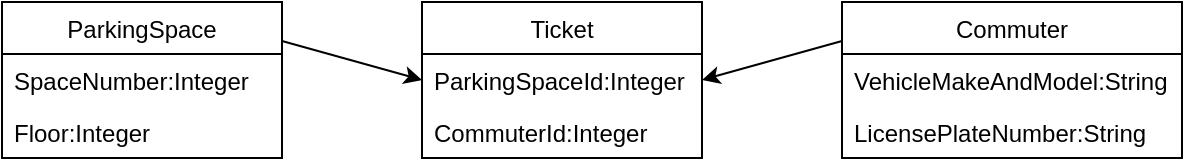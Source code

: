 <mxfile>
    <diagram id="Z5qdiqNZlXRUY6L-MUvk" name="Page-1">
        <mxGraphModel dx="871" dy="234" grid="1" gridSize="10" guides="1" tooltips="1" connect="1" arrows="1" fold="1" page="1" pageScale="1" pageWidth="850" pageHeight="1100" math="0" shadow="0">
            <root>
                <mxCell id="0"/>
                <mxCell id="1" parent="0"/>
                <mxCell id="14" value="ParkingSpace" style="swimlane;fontStyle=0;childLayout=stackLayout;horizontal=1;startSize=26;fillColor=none;horizontalStack=0;resizeParent=1;resizeParentMax=0;resizeLast=0;collapsible=1;marginBottom=0;" parent="1" vertex="1">
                    <mxGeometry x="100" y="120" width="140" height="78" as="geometry"/>
                </mxCell>
                <mxCell id="15" value="SpaceNumber:Integer" style="text;strokeColor=none;fillColor=none;align=left;verticalAlign=top;spacingLeft=4;spacingRight=4;overflow=hidden;rotatable=0;points=[[0,0.5],[1,0.5]];portConstraint=eastwest;" parent="14" vertex="1">
                    <mxGeometry y="26" width="140" height="26" as="geometry"/>
                </mxCell>
                <mxCell id="16" value="Floor:Integer" style="text;strokeColor=none;fillColor=none;align=left;verticalAlign=top;spacingLeft=4;spacingRight=4;overflow=hidden;rotatable=0;points=[[0,0.5],[1,0.5]];portConstraint=eastwest;" parent="14" vertex="1">
                    <mxGeometry y="52" width="140" height="26" as="geometry"/>
                </mxCell>
                <mxCell id="19" value="Ticket" style="swimlane;fontStyle=0;childLayout=stackLayout;horizontal=1;startSize=26;fillColor=none;horizontalStack=0;resizeParent=1;resizeParentMax=0;resizeLast=0;collapsible=1;marginBottom=0;" parent="1" vertex="1">
                    <mxGeometry x="310" y="120" width="140" height="78" as="geometry"/>
                </mxCell>
                <mxCell id="20" value="ParkingSpaceId:Integer" style="text;strokeColor=none;fillColor=none;align=left;verticalAlign=top;spacingLeft=4;spacingRight=4;overflow=hidden;rotatable=0;points=[[0,0.5],[1,0.5]];portConstraint=eastwest;" parent="19" vertex="1">
                    <mxGeometry y="26" width="140" height="26" as="geometry"/>
                </mxCell>
                <mxCell id="21" value="CommuterId:Integer" style="text;strokeColor=none;fillColor=none;align=left;verticalAlign=top;spacingLeft=4;spacingRight=4;overflow=hidden;rotatable=0;points=[[0,0.5],[1,0.5]];portConstraint=eastwest;" parent="19" vertex="1">
                    <mxGeometry y="52" width="140" height="26" as="geometry"/>
                </mxCell>
                <mxCell id="23" value="Commuter" style="swimlane;fontStyle=0;childLayout=stackLayout;horizontal=1;startSize=26;fillColor=none;horizontalStack=0;resizeParent=1;resizeParentMax=0;resizeLast=0;collapsible=1;marginBottom=0;" parent="1" vertex="1">
                    <mxGeometry x="520" y="120" width="170" height="78" as="geometry"/>
                </mxCell>
                <mxCell id="24" value="VehicleMakeAndModel:String" style="text;strokeColor=none;fillColor=none;align=left;verticalAlign=top;spacingLeft=4;spacingRight=4;overflow=hidden;rotatable=0;points=[[0,0.5],[1,0.5]];portConstraint=eastwest;" parent="23" vertex="1">
                    <mxGeometry y="26" width="170" height="26" as="geometry"/>
                </mxCell>
                <mxCell id="29" value="LicensePlateNumber:String" style="text;strokeColor=none;fillColor=none;align=left;verticalAlign=top;spacingLeft=4;spacingRight=4;overflow=hidden;rotatable=0;points=[[0,0.5],[1,0.5]];portConstraint=eastwest;" vertex="1" parent="23">
                    <mxGeometry y="52" width="170" height="26" as="geometry"/>
                </mxCell>
                <mxCell id="27" style="edgeStyle=none;html=1;exitX=1;exitY=0.25;exitDx=0;exitDy=0;entryX=0;entryY=0.5;entryDx=0;entryDy=0;" parent="1" source="14" target="20" edge="1">
                    <mxGeometry relative="1" as="geometry"/>
                </mxCell>
                <mxCell id="28" style="edgeStyle=none;html=1;exitX=0;exitY=0.25;exitDx=0;exitDy=0;" parent="1" source="23" edge="1">
                    <mxGeometry relative="1" as="geometry">
                        <mxPoint x="450" y="159" as="targetPoint"/>
                    </mxGeometry>
                </mxCell>
            </root>
        </mxGraphModel>
    </diagram>
</mxfile>